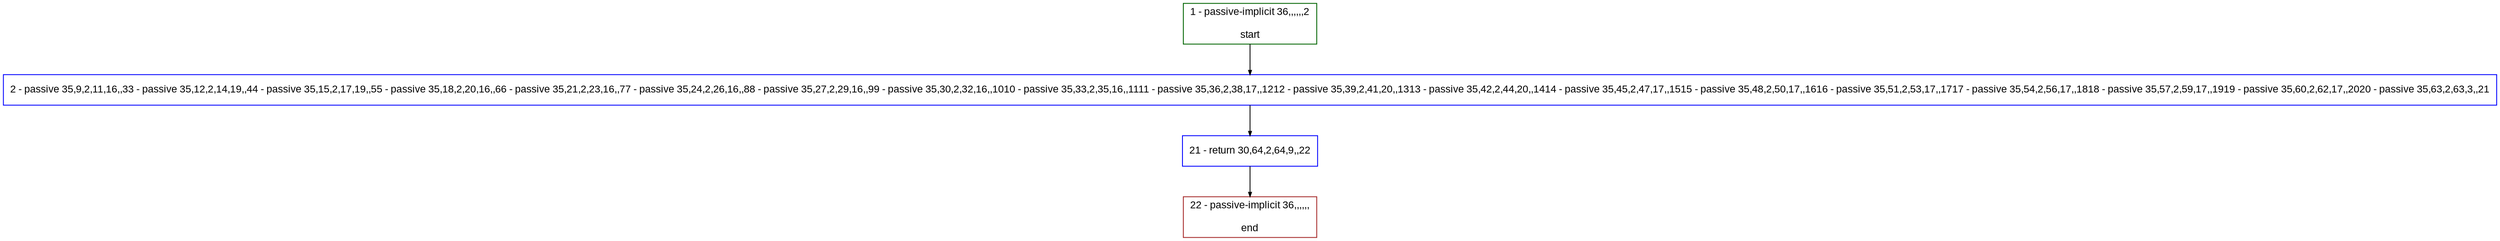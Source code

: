 digraph "" {
  graph [bgcolor="white", fillcolor="#FFFFCC", pack="true", packmode="clust", fontname="Arial", label="", fontsize="12", compound="true", style="rounded,filled"];
  node [node_initialized="no", fillcolor="white", fontname="Arial", label="", color="grey", fontsize="12", fixedsize="false", compound="true", shape="rectangle", style="filled"];
  edge [arrowtail="none", lhead="", fontcolor="black", fontname="Arial", label="", color="black", fontsize="12", arrowhead="normal", arrowsize="0.5", compound="true", ltail="", dir="forward"];
  __N1 [fillcolor="#ffffff", label="2 - passive 35,9,2,11,16,,33 - passive 35,12,2,14,19,,44 - passive 35,15,2,17,19,,55 - passive 35,18,2,20,16,,66 - passive 35,21,2,23,16,,77 - passive 35,24,2,26,16,,88 - passive 35,27,2,29,16,,99 - passive 35,30,2,32,16,,1010 - passive 35,33,2,35,16,,1111 - passive 35,36,2,38,17,,1212 - passive 35,39,2,41,20,,1313 - passive 35,42,2,44,20,,1414 - passive 35,45,2,47,17,,1515 - passive 35,48,2,50,17,,1616 - passive 35,51,2,53,17,,1717 - passive 35,54,2,56,17,,1818 - passive 35,57,2,59,17,,1919 - passive 35,60,2,62,17,,2020 - passive 35,63,2,63,3,,21", color="#0000ff", shape="box", style="filled"];
  __N2 [fillcolor="#ffffff", label="1 - passive-implicit 36,,,,,,2\n\nstart", color="#006400", shape="box", style="filled"];
  __N3 [fillcolor="#ffffff", label="21 - return 30,64,2,64,9,,22", color="#0000ff", shape="box", style="filled"];
  __N4 [fillcolor="#ffffff", label="22 - passive-implicit 36,,,,,,\n\nend", color="#a52a2a", shape="box", style="filled"];
  __N2 -> __N1 [arrowtail="none", color="#000000", label="", arrowhead="normal", dir="forward"];
  __N1 -> __N3 [arrowtail="none", color="#000000", label="", arrowhead="normal", dir="forward"];
  __N3 -> __N4 [arrowtail="none", color="#000000", label="", arrowhead="normal", dir="forward"];
}
